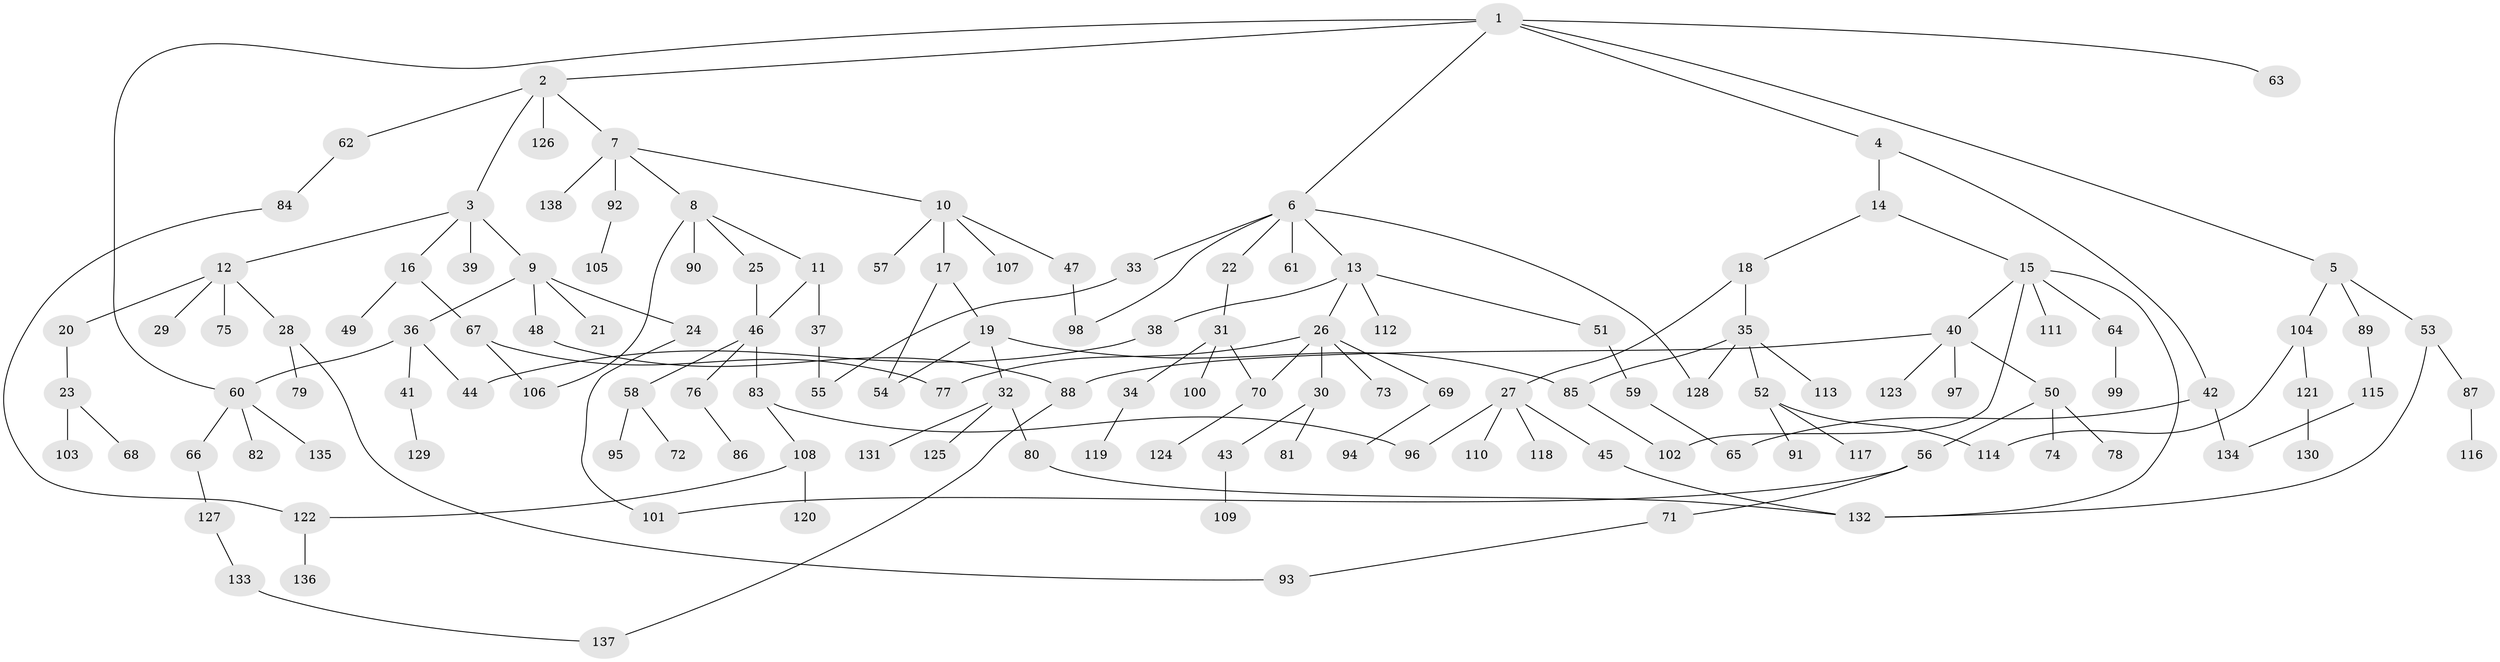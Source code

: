 // coarse degree distribution, {7: 0.010526315789473684, 8: 0.021052631578947368, 4: 0.12631578947368421, 6: 0.031578947368421054, 5: 0.05263157894736842, 2: 0.25263157894736843, 3: 0.12631578947368421, 1: 0.37894736842105264}
// Generated by graph-tools (version 1.1) at 2025/41/03/06/25 10:41:30]
// undirected, 138 vertices, 161 edges
graph export_dot {
graph [start="1"]
  node [color=gray90,style=filled];
  1;
  2;
  3;
  4;
  5;
  6;
  7;
  8;
  9;
  10;
  11;
  12;
  13;
  14;
  15;
  16;
  17;
  18;
  19;
  20;
  21;
  22;
  23;
  24;
  25;
  26;
  27;
  28;
  29;
  30;
  31;
  32;
  33;
  34;
  35;
  36;
  37;
  38;
  39;
  40;
  41;
  42;
  43;
  44;
  45;
  46;
  47;
  48;
  49;
  50;
  51;
  52;
  53;
  54;
  55;
  56;
  57;
  58;
  59;
  60;
  61;
  62;
  63;
  64;
  65;
  66;
  67;
  68;
  69;
  70;
  71;
  72;
  73;
  74;
  75;
  76;
  77;
  78;
  79;
  80;
  81;
  82;
  83;
  84;
  85;
  86;
  87;
  88;
  89;
  90;
  91;
  92;
  93;
  94;
  95;
  96;
  97;
  98;
  99;
  100;
  101;
  102;
  103;
  104;
  105;
  106;
  107;
  108;
  109;
  110;
  111;
  112;
  113;
  114;
  115;
  116;
  117;
  118;
  119;
  120;
  121;
  122;
  123;
  124;
  125;
  126;
  127;
  128;
  129;
  130;
  131;
  132;
  133;
  134;
  135;
  136;
  137;
  138;
  1 -- 2;
  1 -- 4;
  1 -- 5;
  1 -- 6;
  1 -- 60;
  1 -- 63;
  2 -- 3;
  2 -- 7;
  2 -- 62;
  2 -- 126;
  3 -- 9;
  3 -- 12;
  3 -- 16;
  3 -- 39;
  4 -- 14;
  4 -- 42;
  5 -- 53;
  5 -- 89;
  5 -- 104;
  6 -- 13;
  6 -- 22;
  6 -- 33;
  6 -- 61;
  6 -- 98;
  6 -- 128;
  7 -- 8;
  7 -- 10;
  7 -- 92;
  7 -- 138;
  8 -- 11;
  8 -- 25;
  8 -- 90;
  8 -- 106;
  9 -- 21;
  9 -- 24;
  9 -- 36;
  9 -- 48;
  10 -- 17;
  10 -- 47;
  10 -- 57;
  10 -- 107;
  11 -- 37;
  11 -- 46;
  12 -- 20;
  12 -- 28;
  12 -- 29;
  12 -- 75;
  13 -- 26;
  13 -- 38;
  13 -- 51;
  13 -- 112;
  14 -- 15;
  14 -- 18;
  15 -- 40;
  15 -- 64;
  15 -- 102;
  15 -- 111;
  15 -- 132;
  16 -- 49;
  16 -- 67;
  17 -- 19;
  17 -- 54;
  18 -- 27;
  18 -- 35;
  19 -- 32;
  19 -- 54;
  19 -- 85;
  20 -- 23;
  22 -- 31;
  23 -- 68;
  23 -- 103;
  24 -- 101;
  25 -- 46;
  26 -- 30;
  26 -- 69;
  26 -- 70;
  26 -- 73;
  26 -- 77;
  27 -- 45;
  27 -- 96;
  27 -- 110;
  27 -- 118;
  28 -- 79;
  28 -- 93;
  30 -- 43;
  30 -- 81;
  31 -- 34;
  31 -- 100;
  31 -- 70;
  32 -- 80;
  32 -- 125;
  32 -- 131;
  33 -- 55;
  34 -- 119;
  35 -- 52;
  35 -- 113;
  35 -- 85;
  35 -- 128;
  36 -- 41;
  36 -- 60;
  36 -- 44;
  37 -- 55;
  38 -- 44;
  40 -- 50;
  40 -- 97;
  40 -- 123;
  40 -- 88;
  41 -- 129;
  42 -- 65;
  42 -- 134;
  43 -- 109;
  45 -- 132;
  46 -- 58;
  46 -- 76;
  46 -- 83;
  47 -- 98;
  48 -- 88;
  50 -- 56;
  50 -- 74;
  50 -- 78;
  51 -- 59;
  52 -- 91;
  52 -- 114;
  52 -- 117;
  53 -- 87;
  53 -- 132;
  56 -- 71;
  56 -- 101;
  58 -- 72;
  58 -- 95;
  59 -- 65;
  60 -- 66;
  60 -- 82;
  60 -- 135;
  62 -- 84;
  64 -- 99;
  66 -- 127;
  67 -- 106;
  67 -- 77;
  69 -- 94;
  70 -- 124;
  71 -- 93;
  76 -- 86;
  80 -- 132;
  83 -- 108;
  83 -- 96;
  84 -- 122;
  85 -- 102;
  87 -- 116;
  88 -- 137;
  89 -- 115;
  92 -- 105;
  104 -- 121;
  104 -- 114;
  108 -- 120;
  108 -- 122;
  115 -- 134;
  121 -- 130;
  122 -- 136;
  127 -- 133;
  133 -- 137;
}
